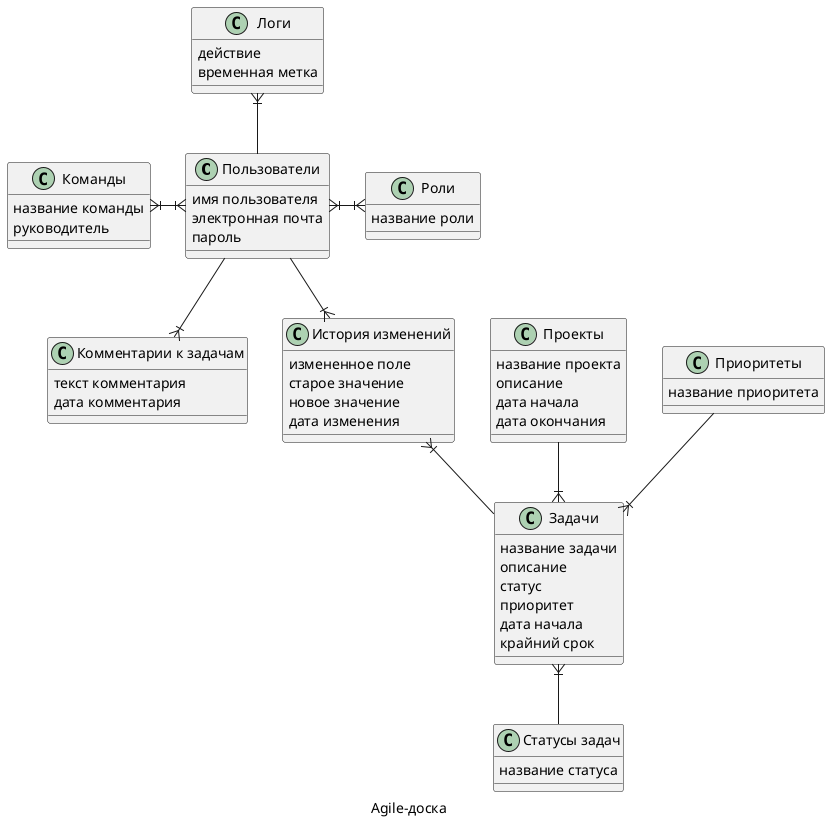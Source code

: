 @startuml
caption Agile-доска
class Пользователи {
    имя пользователя
    электронная почта
    пароль
}

class Проекты {
    название проекта
    описание
    дата начала
    дата окончания
}

class Команды {
    название команды
    руководитель
}



class Задачи {
    название задачи
    описание
    статус
    приоритет
    дата начала
    крайний срок
}

class "Комментарии к задачам" {
    текст комментария
    дата комментария
}

class "История изменений" {
    измененное поле
    старое значение
    новое значение
    дата изменения
}

class Логи {
    действие
    временная метка
}

class Роли {
    название роли
}

class Приоритеты {
    название приоритета
}

class "Статусы задач" {
    название статуса
}

Пользователи }|-l-|{ Команды
Пользователи --|{ "Комментарии к задачам"
Пользователи --|{ "История изменений"
"История изменений" }|-- Задачи
Пользователи -u-|{ Логи
Проекты --|{ Задачи
Приоритеты --|{ Задачи
Задачи }|-- "Статусы задач"
Пользователи }|-r-|{ Роли

@enduml
